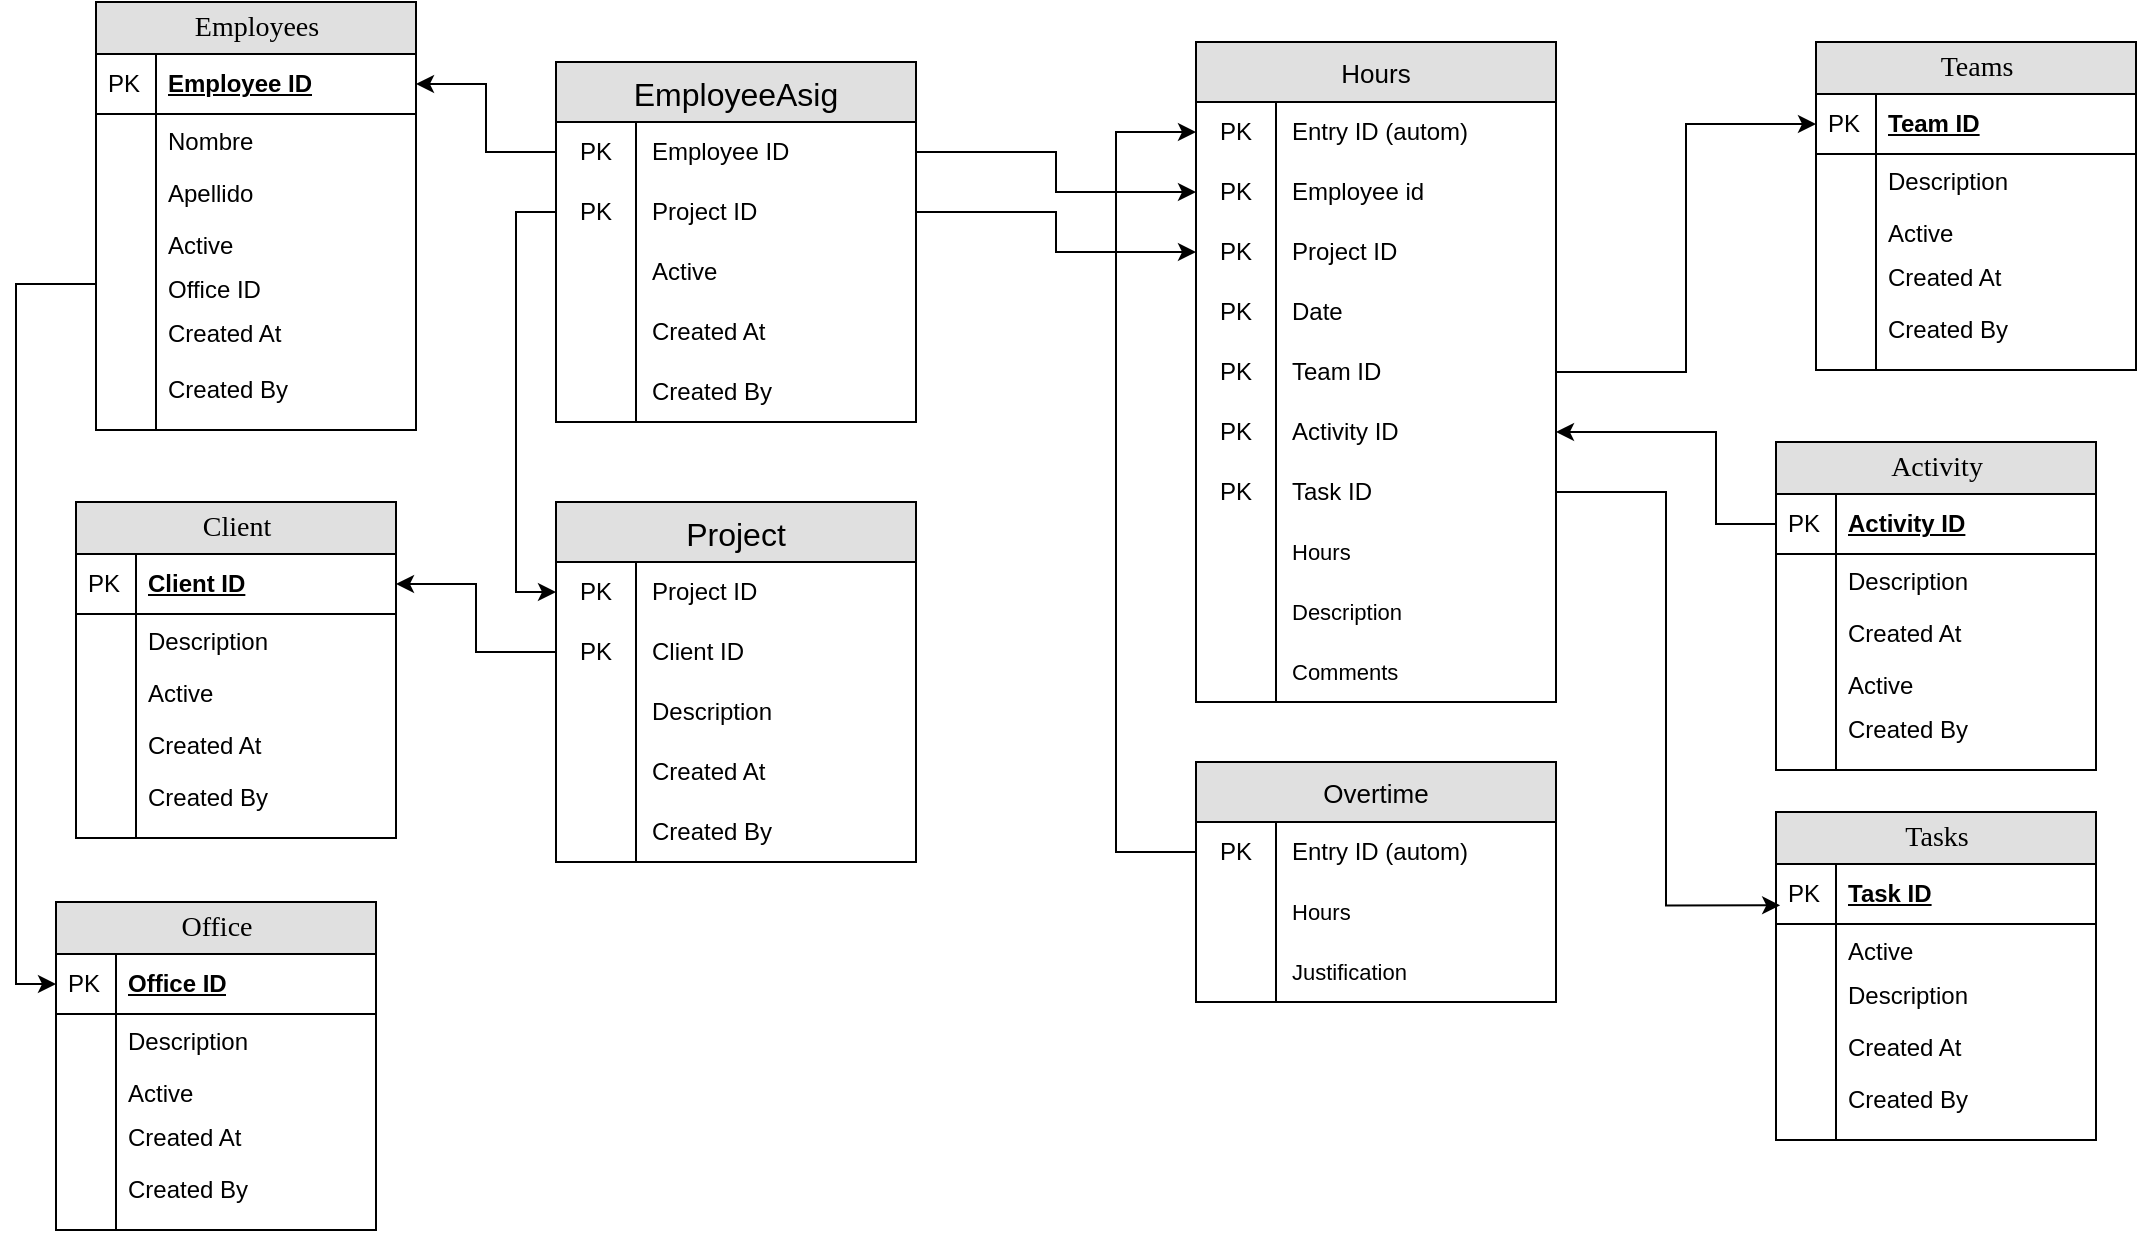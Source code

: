 <mxfile version="24.7.14">
  <diagram name="Page-1" id="e56a1550-8fbb-45ad-956c-1786394a9013">
    <mxGraphModel dx="1728" dy="615" grid="1" gridSize="10" guides="1" tooltips="1" connect="1" arrows="1" fold="1" page="1" pageScale="1" pageWidth="1100" pageHeight="850" background="none" math="0" shadow="0">
      <root>
        <mxCell id="0" />
        <mxCell id="1" parent="0" />
        <mxCell id="2e49270ec7c68f3f-80" value="Employees" style="swimlane;html=1;fontStyle=0;childLayout=stackLayout;horizontal=1;startSize=26;fillColor=#e0e0e0;horizontalStack=0;resizeParent=1;resizeLast=0;collapsible=1;marginBottom=0;swimlaneFillColor=#ffffff;align=center;rounded=0;shadow=0;comic=0;labelBackgroundColor=none;strokeWidth=1;fontFamily=Verdana;fontSize=14" parent="1" vertex="1">
          <mxGeometry x="60" y="20" width="160" height="214" as="geometry" />
        </mxCell>
        <mxCell id="2e49270ec7c68f3f-81" value="Employee ID" style="shape=partialRectangle;top=0;left=0;right=0;bottom=1;html=1;align=left;verticalAlign=middle;fillColor=none;spacingLeft=34;spacingRight=4;whiteSpace=wrap;overflow=hidden;rotatable=0;points=[[0,0.5],[1,0.5]];portConstraint=eastwest;dropTarget=0;fontStyle=5;" parent="2e49270ec7c68f3f-80" vertex="1">
          <mxGeometry y="26" width="160" height="30" as="geometry" />
        </mxCell>
        <mxCell id="2e49270ec7c68f3f-82" value="PK" style="shape=partialRectangle;top=0;left=0;bottom=0;html=1;fillColor=none;align=left;verticalAlign=middle;spacingLeft=4;spacingRight=4;whiteSpace=wrap;overflow=hidden;rotatable=0;points=[];portConstraint=eastwest;part=1;" parent="2e49270ec7c68f3f-81" vertex="1" connectable="0">
          <mxGeometry width="30" height="30" as="geometry" />
        </mxCell>
        <mxCell id="2e49270ec7c68f3f-83" value="Nombre" style="shape=partialRectangle;top=0;left=0;right=0;bottom=0;html=1;align=left;verticalAlign=top;fillColor=none;spacingLeft=34;spacingRight=4;whiteSpace=wrap;overflow=hidden;rotatable=0;points=[[0,0.5],[1,0.5]];portConstraint=eastwest;dropTarget=0;" parent="2e49270ec7c68f3f-80" vertex="1">
          <mxGeometry y="56" width="160" height="26" as="geometry" />
        </mxCell>
        <mxCell id="2e49270ec7c68f3f-84" value="" style="shape=partialRectangle;top=0;left=0;bottom=0;html=1;fillColor=none;align=left;verticalAlign=top;spacingLeft=4;spacingRight=4;whiteSpace=wrap;overflow=hidden;rotatable=0;points=[];portConstraint=eastwest;part=1;" parent="2e49270ec7c68f3f-83" vertex="1" connectable="0">
          <mxGeometry width="30" height="26" as="geometry" />
        </mxCell>
        <mxCell id="2e49270ec7c68f3f-85" value="Apellido" style="shape=partialRectangle;top=0;left=0;right=0;bottom=0;html=1;align=left;verticalAlign=top;fillColor=none;spacingLeft=34;spacingRight=4;whiteSpace=wrap;overflow=hidden;rotatable=0;points=[[0,0.5],[1,0.5]];portConstraint=eastwest;dropTarget=0;" parent="2e49270ec7c68f3f-80" vertex="1">
          <mxGeometry y="82" width="160" height="26" as="geometry" />
        </mxCell>
        <mxCell id="2e49270ec7c68f3f-86" value="" style="shape=partialRectangle;top=0;left=0;bottom=0;html=1;fillColor=none;align=left;verticalAlign=top;spacingLeft=4;spacingRight=4;whiteSpace=wrap;overflow=hidden;rotatable=0;points=[];portConstraint=eastwest;part=1;" parent="2e49270ec7c68f3f-85" vertex="1" connectable="0">
          <mxGeometry width="30" height="26" as="geometry" />
        </mxCell>
        <mxCell id="wZolXMFwHTDsnqMrD8Tm-131" value="Active" style="shape=partialRectangle;top=0;left=0;right=0;bottom=0;html=1;align=left;verticalAlign=top;fillColor=none;spacingLeft=34;spacingRight=4;whiteSpace=wrap;overflow=hidden;rotatable=0;points=[[0,0.5],[1,0.5]];portConstraint=eastwest;dropTarget=0;" vertex="1" parent="2e49270ec7c68f3f-80">
          <mxGeometry y="108" width="160" height="22" as="geometry" />
        </mxCell>
        <mxCell id="wZolXMFwHTDsnqMrD8Tm-132" value="" style="shape=partialRectangle;top=0;left=0;bottom=0;html=1;fillColor=none;align=left;verticalAlign=top;spacingLeft=4;spacingRight=4;whiteSpace=wrap;overflow=hidden;rotatable=0;points=[];portConstraint=eastwest;part=1;" vertex="1" connectable="0" parent="wZolXMFwHTDsnqMrD8Tm-131">
          <mxGeometry width="30" height="22" as="geometry" />
        </mxCell>
        <mxCell id="wZolXMFwHTDsnqMrD8Tm-209" value="Office ID" style="shape=partialRectangle;top=0;left=0;right=0;bottom=0;html=1;align=left;verticalAlign=top;fillColor=none;spacingLeft=34;spacingRight=4;whiteSpace=wrap;overflow=hidden;rotatable=0;points=[[0,0.5],[1,0.5]];portConstraint=eastwest;dropTarget=0;" vertex="1" parent="2e49270ec7c68f3f-80">
          <mxGeometry y="130" width="160" height="22" as="geometry" />
        </mxCell>
        <mxCell id="wZolXMFwHTDsnqMrD8Tm-210" value="" style="shape=partialRectangle;top=0;left=0;bottom=0;html=1;fillColor=none;align=left;verticalAlign=top;spacingLeft=4;spacingRight=4;whiteSpace=wrap;overflow=hidden;rotatable=0;points=[];portConstraint=eastwest;part=1;" vertex="1" connectable="0" parent="wZolXMFwHTDsnqMrD8Tm-209">
          <mxGeometry width="30" height="22" as="geometry" />
        </mxCell>
        <mxCell id="2e49270ec7c68f3f-87" value="Created At" style="shape=partialRectangle;top=0;left=0;right=0;bottom=0;html=1;align=left;verticalAlign=top;fillColor=none;spacingLeft=34;spacingRight=4;whiteSpace=wrap;overflow=hidden;rotatable=0;points=[[0,0.5],[1,0.5]];portConstraint=eastwest;dropTarget=0;" parent="2e49270ec7c68f3f-80" vertex="1">
          <mxGeometry y="152" width="160" height="28" as="geometry" />
        </mxCell>
        <mxCell id="2e49270ec7c68f3f-88" value="" style="shape=partialRectangle;top=0;left=0;bottom=0;html=1;fillColor=none;align=left;verticalAlign=top;spacingLeft=4;spacingRight=4;whiteSpace=wrap;overflow=hidden;rotatable=0;points=[];portConstraint=eastwest;part=1;" parent="2e49270ec7c68f3f-87" vertex="1" connectable="0">
          <mxGeometry width="30" height="28" as="geometry" />
        </mxCell>
        <mxCell id="wZolXMFwHTDsnqMrD8Tm-127" value="Created By" style="shape=partialRectangle;top=0;left=0;right=0;bottom=0;html=1;align=left;verticalAlign=top;fillColor=none;spacingLeft=34;spacingRight=4;whiteSpace=wrap;overflow=hidden;rotatable=0;points=[[0,0.5],[1,0.5]];portConstraint=eastwest;dropTarget=0;" vertex="1" parent="2e49270ec7c68f3f-80">
          <mxGeometry y="180" width="160" height="34" as="geometry" />
        </mxCell>
        <mxCell id="wZolXMFwHTDsnqMrD8Tm-128" value="" style="shape=partialRectangle;top=0;left=0;bottom=0;html=1;fillColor=none;align=left;verticalAlign=top;spacingLeft=4;spacingRight=4;whiteSpace=wrap;overflow=hidden;rotatable=0;points=[];portConstraint=eastwest;part=1;" vertex="1" connectable="0" parent="wZolXMFwHTDsnqMrD8Tm-127">
          <mxGeometry width="30" height="34" as="geometry" />
        </mxCell>
        <mxCell id="wZolXMFwHTDsnqMrD8Tm-14" value="Client" style="swimlane;html=1;fontStyle=0;childLayout=stackLayout;horizontal=1;startSize=26;fillColor=#e0e0e0;horizontalStack=0;resizeParent=1;resizeLast=0;collapsible=1;marginBottom=0;swimlaneFillColor=#ffffff;align=center;rounded=0;shadow=0;comic=0;labelBackgroundColor=none;strokeWidth=1;fontFamily=Verdana;fontSize=14" vertex="1" parent="1">
          <mxGeometry x="50" y="270" width="160" height="168" as="geometry" />
        </mxCell>
        <mxCell id="wZolXMFwHTDsnqMrD8Tm-15" value="Client ID" style="shape=partialRectangle;top=0;left=0;right=0;bottom=1;html=1;align=left;verticalAlign=middle;fillColor=none;spacingLeft=34;spacingRight=4;whiteSpace=wrap;overflow=hidden;rotatable=0;points=[[0,0.5],[1,0.5]];portConstraint=eastwest;dropTarget=0;fontStyle=5;" vertex="1" parent="wZolXMFwHTDsnqMrD8Tm-14">
          <mxGeometry y="26" width="160" height="30" as="geometry" />
        </mxCell>
        <mxCell id="wZolXMFwHTDsnqMrD8Tm-16" value="PK" style="shape=partialRectangle;top=0;left=0;bottom=0;html=1;fillColor=none;align=left;verticalAlign=middle;spacingLeft=4;spacingRight=4;whiteSpace=wrap;overflow=hidden;rotatable=0;points=[];portConstraint=eastwest;part=1;" vertex="1" connectable="0" parent="wZolXMFwHTDsnqMrD8Tm-15">
          <mxGeometry width="30" height="30" as="geometry" />
        </mxCell>
        <mxCell id="wZolXMFwHTDsnqMrD8Tm-17" value="Description" style="shape=partialRectangle;top=0;left=0;right=0;bottom=0;html=1;align=left;verticalAlign=top;fillColor=none;spacingLeft=34;spacingRight=4;whiteSpace=wrap;overflow=hidden;rotatable=0;points=[[0,0.5],[1,0.5]];portConstraint=eastwest;dropTarget=0;" vertex="1" parent="wZolXMFwHTDsnqMrD8Tm-14">
          <mxGeometry y="56" width="160" height="26" as="geometry" />
        </mxCell>
        <mxCell id="wZolXMFwHTDsnqMrD8Tm-18" value="" style="shape=partialRectangle;top=0;left=0;bottom=0;html=1;fillColor=none;align=left;verticalAlign=top;spacingLeft=4;spacingRight=4;whiteSpace=wrap;overflow=hidden;rotatable=0;points=[];portConstraint=eastwest;part=1;" vertex="1" connectable="0" parent="wZolXMFwHTDsnqMrD8Tm-17">
          <mxGeometry width="30" height="26" as="geometry" />
        </mxCell>
        <mxCell id="wZolXMFwHTDsnqMrD8Tm-19" value="Active" style="shape=partialRectangle;top=0;left=0;right=0;bottom=0;html=1;align=left;verticalAlign=top;fillColor=none;spacingLeft=34;spacingRight=4;whiteSpace=wrap;overflow=hidden;rotatable=0;points=[[0,0.5],[1,0.5]];portConstraint=eastwest;dropTarget=0;" vertex="1" parent="wZolXMFwHTDsnqMrD8Tm-14">
          <mxGeometry y="82" width="160" height="26" as="geometry" />
        </mxCell>
        <mxCell id="wZolXMFwHTDsnqMrD8Tm-20" value="" style="shape=partialRectangle;top=0;left=0;bottom=0;html=1;fillColor=none;align=left;verticalAlign=top;spacingLeft=4;spacingRight=4;whiteSpace=wrap;overflow=hidden;rotatable=0;points=[];portConstraint=eastwest;part=1;" vertex="1" connectable="0" parent="wZolXMFwHTDsnqMrD8Tm-19">
          <mxGeometry width="30" height="26" as="geometry" />
        </mxCell>
        <mxCell id="wZolXMFwHTDsnqMrD8Tm-21" value="Created At" style="shape=partialRectangle;top=0;left=0;right=0;bottom=0;html=1;align=left;verticalAlign=top;fillColor=none;spacingLeft=34;spacingRight=4;whiteSpace=wrap;overflow=hidden;rotatable=0;points=[[0,0.5],[1,0.5]];portConstraint=eastwest;dropTarget=0;" vertex="1" parent="wZolXMFwHTDsnqMrD8Tm-14">
          <mxGeometry y="108" width="160" height="26" as="geometry" />
        </mxCell>
        <mxCell id="wZolXMFwHTDsnqMrD8Tm-22" value="" style="shape=partialRectangle;top=0;left=0;bottom=0;html=1;fillColor=none;align=left;verticalAlign=top;spacingLeft=4;spacingRight=4;whiteSpace=wrap;overflow=hidden;rotatable=0;points=[];portConstraint=eastwest;part=1;" vertex="1" connectable="0" parent="wZolXMFwHTDsnqMrD8Tm-21">
          <mxGeometry width="30" height="26" as="geometry" />
        </mxCell>
        <mxCell id="wZolXMFwHTDsnqMrD8Tm-103" value="Created By" style="shape=partialRectangle;top=0;left=0;right=0;bottom=0;html=1;align=left;verticalAlign=top;fillColor=none;spacingLeft=34;spacingRight=4;whiteSpace=wrap;overflow=hidden;rotatable=0;points=[[0,0.5],[1,0.5]];portConstraint=eastwest;dropTarget=0;" vertex="1" parent="wZolXMFwHTDsnqMrD8Tm-14">
          <mxGeometry y="134" width="160" height="24" as="geometry" />
        </mxCell>
        <mxCell id="wZolXMFwHTDsnqMrD8Tm-104" value="" style="shape=partialRectangle;top=0;left=0;bottom=0;html=1;fillColor=none;align=left;verticalAlign=top;spacingLeft=4;spacingRight=4;whiteSpace=wrap;overflow=hidden;rotatable=0;points=[];portConstraint=eastwest;part=1;" vertex="1" connectable="0" parent="wZolXMFwHTDsnqMrD8Tm-103">
          <mxGeometry width="30" height="24" as="geometry" />
        </mxCell>
        <mxCell id="wZolXMFwHTDsnqMrD8Tm-105" value="" style="shape=partialRectangle;top=0;left=0;right=0;bottom=0;html=1;align=left;verticalAlign=top;fillColor=none;spacingLeft=34;spacingRight=4;whiteSpace=wrap;overflow=hidden;rotatable=0;points=[[0,0.5],[1,0.5]];portConstraint=eastwest;dropTarget=0;" vertex="1" parent="wZolXMFwHTDsnqMrD8Tm-14">
          <mxGeometry y="158" width="160" height="10" as="geometry" />
        </mxCell>
        <mxCell id="wZolXMFwHTDsnqMrD8Tm-106" value="" style="shape=partialRectangle;top=0;left=0;bottom=0;html=1;fillColor=none;align=left;verticalAlign=top;spacingLeft=4;spacingRight=4;whiteSpace=wrap;overflow=hidden;rotatable=0;points=[];portConstraint=eastwest;part=1;" vertex="1" connectable="0" parent="wZolXMFwHTDsnqMrD8Tm-105">
          <mxGeometry width="30" height="10" as="geometry" />
        </mxCell>
        <mxCell id="wZolXMFwHTDsnqMrD8Tm-67" value="Hours" style="shape=table;startSize=30;container=1;collapsible=0;childLayout=tableLayout;fixedRows=1;rowLines=0;fontStyle=0;strokeColor=default;fontSize=13;fillColor=#E0E0E0;" vertex="1" parent="1">
          <mxGeometry x="610" y="40" width="180" height="330" as="geometry" />
        </mxCell>
        <mxCell id="wZolXMFwHTDsnqMrD8Tm-217" style="shape=tableRow;horizontal=0;startSize=0;swimlaneHead=0;swimlaneBody=0;top=0;left=0;bottom=0;right=0;collapsible=0;dropTarget=0;fillColor=none;points=[[0,0.5],[1,0.5]];portConstraint=eastwest;strokeColor=inherit;fontSize=13;" vertex="1" parent="wZolXMFwHTDsnqMrD8Tm-67">
          <mxGeometry y="30" width="180" height="30" as="geometry" />
        </mxCell>
        <mxCell id="wZolXMFwHTDsnqMrD8Tm-218" value="PK" style="shape=partialRectangle;html=1;whiteSpace=wrap;connectable=0;fillColor=none;top=0;left=0;bottom=0;right=0;overflow=hidden;pointerEvents=1;strokeColor=inherit;fontSize=12;" vertex="1" parent="wZolXMFwHTDsnqMrD8Tm-217">
          <mxGeometry width="40" height="30" as="geometry">
            <mxRectangle width="40" height="30" as="alternateBounds" />
          </mxGeometry>
        </mxCell>
        <mxCell id="wZolXMFwHTDsnqMrD8Tm-219" value="Entry ID (autom)" style="shape=partialRectangle;html=1;whiteSpace=wrap;connectable=0;fillColor=none;top=0;left=0;bottom=0;right=0;align=left;spacingLeft=6;overflow=hidden;strokeColor=inherit;fontSize=12;" vertex="1" parent="wZolXMFwHTDsnqMrD8Tm-217">
          <mxGeometry x="40" width="140" height="30" as="geometry">
            <mxRectangle width="140" height="30" as="alternateBounds" />
          </mxGeometry>
        </mxCell>
        <mxCell id="wZolXMFwHTDsnqMrD8Tm-77" style="shape=tableRow;horizontal=0;startSize=0;swimlaneHead=0;swimlaneBody=0;top=0;left=0;bottom=0;right=0;collapsible=0;dropTarget=0;fillColor=none;points=[[0,0.5],[1,0.5]];portConstraint=eastwest;strokeColor=inherit;fontSize=13;" vertex="1" parent="wZolXMFwHTDsnqMrD8Tm-67">
          <mxGeometry y="60" width="180" height="30" as="geometry" />
        </mxCell>
        <mxCell id="wZolXMFwHTDsnqMrD8Tm-78" value="PK" style="shape=partialRectangle;html=1;whiteSpace=wrap;connectable=0;fillColor=none;top=0;left=0;bottom=0;right=0;overflow=hidden;pointerEvents=1;strokeColor=inherit;fontSize=12;" vertex="1" parent="wZolXMFwHTDsnqMrD8Tm-77">
          <mxGeometry width="40" height="30" as="geometry">
            <mxRectangle width="40" height="30" as="alternateBounds" />
          </mxGeometry>
        </mxCell>
        <mxCell id="wZolXMFwHTDsnqMrD8Tm-79" value="Employee id" style="shape=partialRectangle;html=1;whiteSpace=wrap;connectable=0;fillColor=none;top=0;left=0;bottom=0;right=0;align=left;spacingLeft=6;overflow=hidden;strokeColor=inherit;fontSize=12;" vertex="1" parent="wZolXMFwHTDsnqMrD8Tm-77">
          <mxGeometry x="40" width="140" height="30" as="geometry">
            <mxRectangle width="140" height="30" as="alternateBounds" />
          </mxGeometry>
        </mxCell>
        <mxCell id="wZolXMFwHTDsnqMrD8Tm-68" value="" style="shape=tableRow;horizontal=0;startSize=0;swimlaneHead=0;swimlaneBody=0;top=0;left=0;bottom=0;right=0;collapsible=0;dropTarget=0;fillColor=none;points=[[0,0.5],[1,0.5]];portConstraint=eastwest;strokeColor=inherit;fontSize=13;" vertex="1" parent="wZolXMFwHTDsnqMrD8Tm-67">
          <mxGeometry y="90" width="180" height="30" as="geometry" />
        </mxCell>
        <mxCell id="wZolXMFwHTDsnqMrD8Tm-69" value="PK" style="shape=partialRectangle;html=1;whiteSpace=wrap;connectable=0;fillColor=none;top=0;left=0;bottom=0;right=0;overflow=hidden;pointerEvents=1;strokeColor=inherit;fontSize=12;" vertex="1" parent="wZolXMFwHTDsnqMrD8Tm-68">
          <mxGeometry width="40" height="30" as="geometry">
            <mxRectangle width="40" height="30" as="alternateBounds" />
          </mxGeometry>
        </mxCell>
        <mxCell id="wZolXMFwHTDsnqMrD8Tm-70" value="Project ID" style="shape=partialRectangle;html=1;whiteSpace=wrap;connectable=0;fillColor=none;top=0;left=0;bottom=0;right=0;align=left;spacingLeft=6;overflow=hidden;strokeColor=inherit;fontSize=12;" vertex="1" parent="wZolXMFwHTDsnqMrD8Tm-68">
          <mxGeometry x="40" width="140" height="30" as="geometry">
            <mxRectangle width="140" height="30" as="alternateBounds" />
          </mxGeometry>
        </mxCell>
        <mxCell id="wZolXMFwHTDsnqMrD8Tm-86" style="shape=tableRow;horizontal=0;startSize=0;swimlaneHead=0;swimlaneBody=0;top=0;left=0;bottom=0;right=0;collapsible=0;dropTarget=0;fillColor=none;points=[[0,0.5],[1,0.5]];portConstraint=eastwest;strokeColor=inherit;fontSize=13;" vertex="1" parent="wZolXMFwHTDsnqMrD8Tm-67">
          <mxGeometry y="120" width="180" height="30" as="geometry" />
        </mxCell>
        <mxCell id="wZolXMFwHTDsnqMrD8Tm-87" value="PK" style="shape=partialRectangle;html=1;whiteSpace=wrap;connectable=0;fillColor=none;top=0;left=0;bottom=0;right=0;overflow=hidden;strokeColor=inherit;fontSize=12;" vertex="1" parent="wZolXMFwHTDsnqMrD8Tm-86">
          <mxGeometry width="40" height="30" as="geometry">
            <mxRectangle width="40" height="30" as="alternateBounds" />
          </mxGeometry>
        </mxCell>
        <mxCell id="wZolXMFwHTDsnqMrD8Tm-88" value="Date" style="shape=partialRectangle;html=1;whiteSpace=wrap;connectable=0;fillColor=none;top=0;left=0;bottom=0;right=0;align=left;spacingLeft=6;overflow=hidden;strokeColor=inherit;fontSize=12;" vertex="1" parent="wZolXMFwHTDsnqMrD8Tm-86">
          <mxGeometry x="40" width="140" height="30" as="geometry">
            <mxRectangle width="140" height="30" as="alternateBounds" />
          </mxGeometry>
        </mxCell>
        <mxCell id="wZolXMFwHTDsnqMrD8Tm-71" value="" style="shape=tableRow;horizontal=0;startSize=0;swimlaneHead=0;swimlaneBody=0;top=0;left=0;bottom=0;right=0;collapsible=0;dropTarget=0;fillColor=none;points=[[0,0.5],[1,0.5]];portConstraint=eastwest;strokeColor=inherit;fontSize=13;" vertex="1" parent="wZolXMFwHTDsnqMrD8Tm-67">
          <mxGeometry y="150" width="180" height="30" as="geometry" />
        </mxCell>
        <mxCell id="wZolXMFwHTDsnqMrD8Tm-72" value="PK" style="shape=partialRectangle;html=1;whiteSpace=wrap;connectable=0;fillColor=none;top=0;left=0;bottom=0;right=0;overflow=hidden;strokeColor=inherit;fontSize=12;" vertex="1" parent="wZolXMFwHTDsnqMrD8Tm-71">
          <mxGeometry width="40" height="30" as="geometry">
            <mxRectangle width="40" height="30" as="alternateBounds" />
          </mxGeometry>
        </mxCell>
        <mxCell id="wZolXMFwHTDsnqMrD8Tm-73" value="Team ID" style="shape=partialRectangle;html=1;whiteSpace=wrap;connectable=0;fillColor=none;top=0;left=0;bottom=0;right=0;align=left;spacingLeft=6;overflow=hidden;strokeColor=inherit;fontSize=12;" vertex="1" parent="wZolXMFwHTDsnqMrD8Tm-71">
          <mxGeometry x="40" width="140" height="30" as="geometry">
            <mxRectangle width="140" height="30" as="alternateBounds" />
          </mxGeometry>
        </mxCell>
        <mxCell id="wZolXMFwHTDsnqMrD8Tm-74" value="" style="shape=tableRow;horizontal=0;startSize=0;swimlaneHead=0;swimlaneBody=0;top=0;left=0;bottom=0;right=0;collapsible=0;dropTarget=0;fillColor=none;points=[[0,0.5],[1,0.5]];portConstraint=eastwest;strokeColor=inherit;fontSize=13;" vertex="1" parent="wZolXMFwHTDsnqMrD8Tm-67">
          <mxGeometry y="180" width="180" height="30" as="geometry" />
        </mxCell>
        <mxCell id="wZolXMFwHTDsnqMrD8Tm-75" value="PK" style="shape=partialRectangle;html=1;whiteSpace=wrap;connectable=0;fillColor=none;top=0;left=0;bottom=0;right=0;overflow=hidden;strokeColor=inherit;fontSize=12;" vertex="1" parent="wZolXMFwHTDsnqMrD8Tm-74">
          <mxGeometry width="40" height="30" as="geometry">
            <mxRectangle width="40" height="30" as="alternateBounds" />
          </mxGeometry>
        </mxCell>
        <mxCell id="wZolXMFwHTDsnqMrD8Tm-76" value="Activity ID&lt;span style=&quot;white-space: pre; font-size: 12px;&quot;&gt;&#x9;&lt;/span&gt;&lt;span style=&quot;white-space: pre; font-size: 12px;&quot;&gt;&#x9;&lt;/span&gt;" style="shape=partialRectangle;html=1;whiteSpace=wrap;connectable=0;fillColor=none;top=0;left=0;bottom=0;right=0;align=left;spacingLeft=6;overflow=hidden;strokeColor=inherit;fontSize=12;" vertex="1" parent="wZolXMFwHTDsnqMrD8Tm-74">
          <mxGeometry x="40" width="140" height="30" as="geometry">
            <mxRectangle width="140" height="30" as="alternateBounds" />
          </mxGeometry>
        </mxCell>
        <mxCell id="wZolXMFwHTDsnqMrD8Tm-80" style="shape=tableRow;horizontal=0;startSize=0;swimlaneHead=0;swimlaneBody=0;top=0;left=0;bottom=0;right=0;collapsible=0;dropTarget=0;fillColor=none;points=[[0,0.5],[1,0.5]];portConstraint=eastwest;strokeColor=inherit;fontSize=13;" vertex="1" parent="wZolXMFwHTDsnqMrD8Tm-67">
          <mxGeometry y="210" width="180" height="30" as="geometry" />
        </mxCell>
        <mxCell id="wZolXMFwHTDsnqMrD8Tm-81" value="PK" style="shape=partialRectangle;html=1;whiteSpace=wrap;connectable=0;fillColor=none;top=0;left=0;bottom=0;right=0;overflow=hidden;strokeColor=inherit;fontSize=12;" vertex="1" parent="wZolXMFwHTDsnqMrD8Tm-80">
          <mxGeometry width="40" height="30" as="geometry">
            <mxRectangle width="40" height="30" as="alternateBounds" />
          </mxGeometry>
        </mxCell>
        <mxCell id="wZolXMFwHTDsnqMrD8Tm-82" value="Task ID" style="shape=partialRectangle;html=1;whiteSpace=wrap;connectable=0;fillColor=none;top=0;left=0;bottom=0;right=0;align=left;spacingLeft=6;overflow=hidden;strokeColor=inherit;fontSize=12;" vertex="1" parent="wZolXMFwHTDsnqMrD8Tm-80">
          <mxGeometry x="40" width="140" height="30" as="geometry">
            <mxRectangle width="140" height="30" as="alternateBounds" />
          </mxGeometry>
        </mxCell>
        <mxCell id="wZolXMFwHTDsnqMrD8Tm-89" style="shape=tableRow;horizontal=0;startSize=0;swimlaneHead=0;swimlaneBody=0;top=0;left=0;bottom=0;right=0;collapsible=0;dropTarget=0;fillColor=none;points=[[0,0.5],[1,0.5]];portConstraint=eastwest;strokeColor=inherit;fontSize=13;" vertex="1" parent="wZolXMFwHTDsnqMrD8Tm-67">
          <mxGeometry y="240" width="180" height="30" as="geometry" />
        </mxCell>
        <mxCell id="wZolXMFwHTDsnqMrD8Tm-90" style="shape=partialRectangle;html=1;whiteSpace=wrap;connectable=0;fillColor=none;top=0;left=0;bottom=0;right=0;overflow=hidden;strokeColor=inherit;fontSize=13;" vertex="1" parent="wZolXMFwHTDsnqMrD8Tm-89">
          <mxGeometry width="40" height="30" as="geometry">
            <mxRectangle width="40" height="30" as="alternateBounds" />
          </mxGeometry>
        </mxCell>
        <mxCell id="wZolXMFwHTDsnqMrD8Tm-91" value="Hours" style="shape=partialRectangle;html=1;whiteSpace=wrap;connectable=0;fillColor=none;top=0;left=0;bottom=0;right=0;align=left;spacingLeft=6;overflow=hidden;strokeColor=inherit;fontSize=11;" vertex="1" parent="wZolXMFwHTDsnqMrD8Tm-89">
          <mxGeometry x="40" width="140" height="30" as="geometry">
            <mxRectangle width="140" height="30" as="alternateBounds" />
          </mxGeometry>
        </mxCell>
        <mxCell id="wZolXMFwHTDsnqMrD8Tm-92" style="shape=tableRow;horizontal=0;startSize=0;swimlaneHead=0;swimlaneBody=0;top=0;left=0;bottom=0;right=0;collapsible=0;dropTarget=0;fillColor=none;points=[[0,0.5],[1,0.5]];portConstraint=eastwest;strokeColor=inherit;fontSize=13;" vertex="1" parent="wZolXMFwHTDsnqMrD8Tm-67">
          <mxGeometry y="270" width="180" height="30" as="geometry" />
        </mxCell>
        <mxCell id="wZolXMFwHTDsnqMrD8Tm-93" style="shape=partialRectangle;html=1;whiteSpace=wrap;connectable=0;fillColor=none;top=0;left=0;bottom=0;right=0;overflow=hidden;strokeColor=inherit;fontSize=13;" vertex="1" parent="wZolXMFwHTDsnqMrD8Tm-92">
          <mxGeometry width="40" height="30" as="geometry">
            <mxRectangle width="40" height="30" as="alternateBounds" />
          </mxGeometry>
        </mxCell>
        <mxCell id="wZolXMFwHTDsnqMrD8Tm-94" value="Description" style="shape=partialRectangle;html=1;whiteSpace=wrap;connectable=0;fillColor=none;top=0;left=0;bottom=0;right=0;align=left;spacingLeft=6;overflow=hidden;strokeColor=inherit;fontSize=11;" vertex="1" parent="wZolXMFwHTDsnqMrD8Tm-92">
          <mxGeometry x="40" width="140" height="30" as="geometry">
            <mxRectangle width="140" height="30" as="alternateBounds" />
          </mxGeometry>
        </mxCell>
        <mxCell id="wZolXMFwHTDsnqMrD8Tm-95" style="shape=tableRow;horizontal=0;startSize=0;swimlaneHead=0;swimlaneBody=0;top=0;left=0;bottom=0;right=0;collapsible=0;dropTarget=0;fillColor=none;points=[[0,0.5],[1,0.5]];portConstraint=eastwest;strokeColor=inherit;fontSize=13;" vertex="1" parent="wZolXMFwHTDsnqMrD8Tm-67">
          <mxGeometry y="300" width="180" height="30" as="geometry" />
        </mxCell>
        <mxCell id="wZolXMFwHTDsnqMrD8Tm-96" style="shape=partialRectangle;html=1;whiteSpace=wrap;connectable=0;fillColor=none;top=0;left=0;bottom=0;right=0;overflow=hidden;strokeColor=inherit;fontSize=13;" vertex="1" parent="wZolXMFwHTDsnqMrD8Tm-95">
          <mxGeometry width="40" height="30" as="geometry">
            <mxRectangle width="40" height="30" as="alternateBounds" />
          </mxGeometry>
        </mxCell>
        <mxCell id="wZolXMFwHTDsnqMrD8Tm-97" value="Comments" style="shape=partialRectangle;html=1;whiteSpace=wrap;connectable=0;fillColor=none;top=0;left=0;bottom=0;right=0;align=left;spacingLeft=6;overflow=hidden;strokeColor=inherit;fontSize=11;" vertex="1" parent="wZolXMFwHTDsnqMrD8Tm-95">
          <mxGeometry x="40" width="140" height="30" as="geometry">
            <mxRectangle width="140" height="30" as="alternateBounds" />
          </mxGeometry>
        </mxCell>
        <mxCell id="wZolXMFwHTDsnqMrD8Tm-110" value="Project" style="shape=table;startSize=30;container=1;collapsible=0;childLayout=tableLayout;fixedRows=1;rowLines=0;fontStyle=0;strokeColor=default;fontSize=16;fillColor=#E0E0E0;" vertex="1" parent="1">
          <mxGeometry x="290" y="270" width="180" height="180" as="geometry" />
        </mxCell>
        <mxCell id="wZolXMFwHTDsnqMrD8Tm-111" value="" style="shape=tableRow;horizontal=0;startSize=0;swimlaneHead=0;swimlaneBody=0;top=0;left=0;bottom=0;right=0;collapsible=0;dropTarget=0;fillColor=none;points=[[0,0.5],[1,0.5]];portConstraint=eastwest;strokeColor=inherit;fontSize=16;" vertex="1" parent="wZolXMFwHTDsnqMrD8Tm-110">
          <mxGeometry y="30" width="180" height="30" as="geometry" />
        </mxCell>
        <mxCell id="wZolXMFwHTDsnqMrD8Tm-112" value="PK" style="shape=partialRectangle;html=1;whiteSpace=wrap;connectable=0;fillColor=none;top=0;left=0;bottom=0;right=0;overflow=hidden;pointerEvents=1;strokeColor=inherit;fontSize=12;" vertex="1" parent="wZolXMFwHTDsnqMrD8Tm-111">
          <mxGeometry width="40" height="30" as="geometry">
            <mxRectangle width="40" height="30" as="alternateBounds" />
          </mxGeometry>
        </mxCell>
        <mxCell id="wZolXMFwHTDsnqMrD8Tm-113" value="Project ID" style="shape=partialRectangle;html=1;whiteSpace=wrap;connectable=0;fillColor=none;top=0;left=0;bottom=0;right=0;align=left;spacingLeft=6;overflow=hidden;strokeColor=inherit;fontSize=12;" vertex="1" parent="wZolXMFwHTDsnqMrD8Tm-111">
          <mxGeometry x="40" width="140" height="30" as="geometry">
            <mxRectangle width="140" height="30" as="alternateBounds" />
          </mxGeometry>
        </mxCell>
        <mxCell id="wZolXMFwHTDsnqMrD8Tm-114" value="" style="shape=tableRow;horizontal=0;startSize=0;swimlaneHead=0;swimlaneBody=0;top=0;left=0;bottom=0;right=0;collapsible=0;dropTarget=0;fillColor=none;points=[[0,0.5],[1,0.5]];portConstraint=eastwest;strokeColor=inherit;fontSize=16;" vertex="1" parent="wZolXMFwHTDsnqMrD8Tm-110">
          <mxGeometry y="60" width="180" height="30" as="geometry" />
        </mxCell>
        <mxCell id="wZolXMFwHTDsnqMrD8Tm-115" value="PK" style="shape=partialRectangle;html=1;whiteSpace=wrap;connectable=0;fillColor=none;top=0;left=0;bottom=0;right=0;overflow=hidden;strokeColor=inherit;fontSize=12;" vertex="1" parent="wZolXMFwHTDsnqMrD8Tm-114">
          <mxGeometry width="40" height="30" as="geometry">
            <mxRectangle width="40" height="30" as="alternateBounds" />
          </mxGeometry>
        </mxCell>
        <mxCell id="wZolXMFwHTDsnqMrD8Tm-116" value="Client ID" style="shape=partialRectangle;html=1;whiteSpace=wrap;connectable=0;fillColor=none;top=0;left=0;bottom=0;right=0;align=left;spacingLeft=6;overflow=hidden;strokeColor=inherit;fontSize=12;" vertex="1" parent="wZolXMFwHTDsnqMrD8Tm-114">
          <mxGeometry x="40" width="140" height="30" as="geometry">
            <mxRectangle width="140" height="30" as="alternateBounds" />
          </mxGeometry>
        </mxCell>
        <mxCell id="wZolXMFwHTDsnqMrD8Tm-117" value="" style="shape=tableRow;horizontal=0;startSize=0;swimlaneHead=0;swimlaneBody=0;top=0;left=0;bottom=0;right=0;collapsible=0;dropTarget=0;fillColor=none;points=[[0,0.5],[1,0.5]];portConstraint=eastwest;strokeColor=inherit;fontSize=16;" vertex="1" parent="wZolXMFwHTDsnqMrD8Tm-110">
          <mxGeometry y="90" width="180" height="30" as="geometry" />
        </mxCell>
        <mxCell id="wZolXMFwHTDsnqMrD8Tm-118" value="" style="shape=partialRectangle;html=1;whiteSpace=wrap;connectable=0;fillColor=none;top=0;left=0;bottom=0;right=0;overflow=hidden;strokeColor=inherit;fontSize=16;" vertex="1" parent="wZolXMFwHTDsnqMrD8Tm-117">
          <mxGeometry width="40" height="30" as="geometry">
            <mxRectangle width="40" height="30" as="alternateBounds" />
          </mxGeometry>
        </mxCell>
        <mxCell id="wZolXMFwHTDsnqMrD8Tm-119" value="Description" style="shape=partialRectangle;html=1;whiteSpace=wrap;connectable=0;fillColor=none;top=0;left=0;bottom=0;right=0;align=left;spacingLeft=6;overflow=hidden;strokeColor=inherit;fontSize=12;" vertex="1" parent="wZolXMFwHTDsnqMrD8Tm-117">
          <mxGeometry x="40" width="140" height="30" as="geometry">
            <mxRectangle width="140" height="30" as="alternateBounds" />
          </mxGeometry>
        </mxCell>
        <mxCell id="wZolXMFwHTDsnqMrD8Tm-123" style="shape=tableRow;horizontal=0;startSize=0;swimlaneHead=0;swimlaneBody=0;top=0;left=0;bottom=0;right=0;collapsible=0;dropTarget=0;fillColor=none;points=[[0,0.5],[1,0.5]];portConstraint=eastwest;strokeColor=inherit;fontSize=16;" vertex="1" parent="wZolXMFwHTDsnqMrD8Tm-110">
          <mxGeometry y="120" width="180" height="30" as="geometry" />
        </mxCell>
        <mxCell id="wZolXMFwHTDsnqMrD8Tm-124" style="shape=partialRectangle;html=1;whiteSpace=wrap;connectable=0;fillColor=none;top=0;left=0;bottom=0;right=0;overflow=hidden;strokeColor=inherit;fontSize=16;" vertex="1" parent="wZolXMFwHTDsnqMrD8Tm-123">
          <mxGeometry width="40" height="30" as="geometry">
            <mxRectangle width="40" height="30" as="alternateBounds" />
          </mxGeometry>
        </mxCell>
        <mxCell id="wZolXMFwHTDsnqMrD8Tm-125" value="Created At" style="shape=partialRectangle;html=1;whiteSpace=wrap;connectable=0;fillColor=none;top=0;left=0;bottom=0;right=0;align=left;spacingLeft=6;overflow=hidden;strokeColor=inherit;fontSize=12;" vertex="1" parent="wZolXMFwHTDsnqMrD8Tm-123">
          <mxGeometry x="40" width="140" height="30" as="geometry">
            <mxRectangle width="140" height="30" as="alternateBounds" />
          </mxGeometry>
        </mxCell>
        <mxCell id="wZolXMFwHTDsnqMrD8Tm-120" style="shape=tableRow;horizontal=0;startSize=0;swimlaneHead=0;swimlaneBody=0;top=0;left=0;bottom=0;right=0;collapsible=0;dropTarget=0;fillColor=none;points=[[0,0.5],[1,0.5]];portConstraint=eastwest;strokeColor=inherit;fontSize=16;" vertex="1" parent="wZolXMFwHTDsnqMrD8Tm-110">
          <mxGeometry y="150" width="180" height="30" as="geometry" />
        </mxCell>
        <mxCell id="wZolXMFwHTDsnqMrD8Tm-121" style="shape=partialRectangle;html=1;whiteSpace=wrap;connectable=0;fillColor=none;top=0;left=0;bottom=0;right=0;overflow=hidden;strokeColor=inherit;fontSize=16;" vertex="1" parent="wZolXMFwHTDsnqMrD8Tm-120">
          <mxGeometry width="40" height="30" as="geometry">
            <mxRectangle width="40" height="30" as="alternateBounds" />
          </mxGeometry>
        </mxCell>
        <mxCell id="wZolXMFwHTDsnqMrD8Tm-122" value="Created By" style="shape=partialRectangle;html=1;whiteSpace=wrap;connectable=0;fillColor=none;top=0;left=0;bottom=0;right=0;align=left;spacingLeft=6;overflow=hidden;strokeColor=inherit;fontSize=12;" vertex="1" parent="wZolXMFwHTDsnqMrD8Tm-120">
          <mxGeometry x="40" width="140" height="30" as="geometry">
            <mxRectangle width="140" height="30" as="alternateBounds" />
          </mxGeometry>
        </mxCell>
        <mxCell id="wZolXMFwHTDsnqMrD8Tm-133" value="Teams" style="swimlane;html=1;fontStyle=0;childLayout=stackLayout;horizontal=1;startSize=26;fillColor=#e0e0e0;horizontalStack=0;resizeParent=1;resizeLast=0;collapsible=1;marginBottom=0;swimlaneFillColor=#ffffff;align=center;rounded=0;shadow=0;comic=0;labelBackgroundColor=none;strokeWidth=1;fontFamily=Verdana;fontSize=14" vertex="1" parent="1">
          <mxGeometry x="920" y="40" width="160" height="164" as="geometry" />
        </mxCell>
        <mxCell id="wZolXMFwHTDsnqMrD8Tm-134" value="Team ID" style="shape=partialRectangle;top=0;left=0;right=0;bottom=1;html=1;align=left;verticalAlign=middle;fillColor=none;spacingLeft=34;spacingRight=4;whiteSpace=wrap;overflow=hidden;rotatable=0;points=[[0,0.5],[1,0.5]];portConstraint=eastwest;dropTarget=0;fontStyle=5;" vertex="1" parent="wZolXMFwHTDsnqMrD8Tm-133">
          <mxGeometry y="26" width="160" height="30" as="geometry" />
        </mxCell>
        <mxCell id="wZolXMFwHTDsnqMrD8Tm-135" value="PK" style="shape=partialRectangle;top=0;left=0;bottom=0;html=1;fillColor=none;align=left;verticalAlign=middle;spacingLeft=4;spacingRight=4;whiteSpace=wrap;overflow=hidden;rotatable=0;points=[];portConstraint=eastwest;part=1;" vertex="1" connectable="0" parent="wZolXMFwHTDsnqMrD8Tm-134">
          <mxGeometry width="30" height="30" as="geometry" />
        </mxCell>
        <mxCell id="wZolXMFwHTDsnqMrD8Tm-136" value="Description" style="shape=partialRectangle;top=0;left=0;right=0;bottom=0;html=1;align=left;verticalAlign=top;fillColor=none;spacingLeft=34;spacingRight=4;whiteSpace=wrap;overflow=hidden;rotatable=0;points=[[0,0.5],[1,0.5]];portConstraint=eastwest;dropTarget=0;" vertex="1" parent="wZolXMFwHTDsnqMrD8Tm-133">
          <mxGeometry y="56" width="160" height="26" as="geometry" />
        </mxCell>
        <mxCell id="wZolXMFwHTDsnqMrD8Tm-137" value="" style="shape=partialRectangle;top=0;left=0;bottom=0;html=1;fillColor=none;align=left;verticalAlign=top;spacingLeft=4;spacingRight=4;whiteSpace=wrap;overflow=hidden;rotatable=0;points=[];portConstraint=eastwest;part=1;" vertex="1" connectable="0" parent="wZolXMFwHTDsnqMrD8Tm-136">
          <mxGeometry width="30" height="26" as="geometry" />
        </mxCell>
        <mxCell id="wZolXMFwHTDsnqMrD8Tm-140" value="Active" style="shape=partialRectangle;top=0;left=0;right=0;bottom=0;html=1;align=left;verticalAlign=top;fillColor=none;spacingLeft=34;spacingRight=4;whiteSpace=wrap;overflow=hidden;rotatable=0;points=[[0,0.5],[1,0.5]];portConstraint=eastwest;dropTarget=0;" vertex="1" parent="wZolXMFwHTDsnqMrD8Tm-133">
          <mxGeometry y="82" width="160" height="22" as="geometry" />
        </mxCell>
        <mxCell id="wZolXMFwHTDsnqMrD8Tm-141" value="" style="shape=partialRectangle;top=0;left=0;bottom=0;html=1;fillColor=none;align=left;verticalAlign=top;spacingLeft=4;spacingRight=4;whiteSpace=wrap;overflow=hidden;rotatable=0;points=[];portConstraint=eastwest;part=1;" vertex="1" connectable="0" parent="wZolXMFwHTDsnqMrD8Tm-140">
          <mxGeometry width="30" height="22" as="geometry" />
        </mxCell>
        <mxCell id="wZolXMFwHTDsnqMrD8Tm-142" value="Created At" style="shape=partialRectangle;top=0;left=0;right=0;bottom=0;html=1;align=left;verticalAlign=top;fillColor=none;spacingLeft=34;spacingRight=4;whiteSpace=wrap;overflow=hidden;rotatable=0;points=[[0,0.5],[1,0.5]];portConstraint=eastwest;dropTarget=0;" vertex="1" parent="wZolXMFwHTDsnqMrD8Tm-133">
          <mxGeometry y="104" width="160" height="26" as="geometry" />
        </mxCell>
        <mxCell id="wZolXMFwHTDsnqMrD8Tm-143" value="" style="shape=partialRectangle;top=0;left=0;bottom=0;html=1;fillColor=none;align=left;verticalAlign=top;spacingLeft=4;spacingRight=4;whiteSpace=wrap;overflow=hidden;rotatable=0;points=[];portConstraint=eastwest;part=1;" vertex="1" connectable="0" parent="wZolXMFwHTDsnqMrD8Tm-142">
          <mxGeometry width="30" height="26" as="geometry" />
        </mxCell>
        <mxCell id="wZolXMFwHTDsnqMrD8Tm-144" value="Created By" style="shape=partialRectangle;top=0;left=0;right=0;bottom=0;html=1;align=left;verticalAlign=top;fillColor=none;spacingLeft=34;spacingRight=4;whiteSpace=wrap;overflow=hidden;rotatable=0;points=[[0,0.5],[1,0.5]];portConstraint=eastwest;dropTarget=0;" vertex="1" parent="wZolXMFwHTDsnqMrD8Tm-133">
          <mxGeometry y="130" width="160" height="34" as="geometry" />
        </mxCell>
        <mxCell id="wZolXMFwHTDsnqMrD8Tm-145" value="" style="shape=partialRectangle;top=0;left=0;bottom=0;html=1;fillColor=none;align=left;verticalAlign=top;spacingLeft=4;spacingRight=4;whiteSpace=wrap;overflow=hidden;rotatable=0;points=[];portConstraint=eastwest;part=1;" vertex="1" connectable="0" parent="wZolXMFwHTDsnqMrD8Tm-144">
          <mxGeometry width="30" height="34" as="geometry" />
        </mxCell>
        <mxCell id="wZolXMFwHTDsnqMrD8Tm-146" value="Office" style="swimlane;html=1;fontStyle=0;childLayout=stackLayout;horizontal=1;startSize=26;fillColor=#e0e0e0;horizontalStack=0;resizeParent=1;resizeLast=0;collapsible=1;marginBottom=0;swimlaneFillColor=#ffffff;align=center;rounded=0;shadow=0;comic=0;labelBackgroundColor=none;strokeWidth=1;fontFamily=Verdana;fontSize=14" vertex="1" parent="1">
          <mxGeometry x="40" y="470" width="160" height="164" as="geometry" />
        </mxCell>
        <mxCell id="wZolXMFwHTDsnqMrD8Tm-147" value="Office ID" style="shape=partialRectangle;top=0;left=0;right=0;bottom=1;html=1;align=left;verticalAlign=middle;fillColor=none;spacingLeft=34;spacingRight=4;whiteSpace=wrap;overflow=hidden;rotatable=0;points=[[0,0.5],[1,0.5]];portConstraint=eastwest;dropTarget=0;fontStyle=5;" vertex="1" parent="wZolXMFwHTDsnqMrD8Tm-146">
          <mxGeometry y="26" width="160" height="30" as="geometry" />
        </mxCell>
        <mxCell id="wZolXMFwHTDsnqMrD8Tm-148" value="PK" style="shape=partialRectangle;top=0;left=0;bottom=0;html=1;fillColor=none;align=left;verticalAlign=middle;spacingLeft=4;spacingRight=4;whiteSpace=wrap;overflow=hidden;rotatable=0;points=[];portConstraint=eastwest;part=1;" vertex="1" connectable="0" parent="wZolXMFwHTDsnqMrD8Tm-147">
          <mxGeometry width="30" height="30" as="geometry" />
        </mxCell>
        <mxCell id="wZolXMFwHTDsnqMrD8Tm-149" value="Description" style="shape=partialRectangle;top=0;left=0;right=0;bottom=0;html=1;align=left;verticalAlign=top;fillColor=none;spacingLeft=34;spacingRight=4;whiteSpace=wrap;overflow=hidden;rotatable=0;points=[[0,0.5],[1,0.5]];portConstraint=eastwest;dropTarget=0;" vertex="1" parent="wZolXMFwHTDsnqMrD8Tm-146">
          <mxGeometry y="56" width="160" height="26" as="geometry" />
        </mxCell>
        <mxCell id="wZolXMFwHTDsnqMrD8Tm-150" value="" style="shape=partialRectangle;top=0;left=0;bottom=0;html=1;fillColor=none;align=left;verticalAlign=top;spacingLeft=4;spacingRight=4;whiteSpace=wrap;overflow=hidden;rotatable=0;points=[];portConstraint=eastwest;part=1;" vertex="1" connectable="0" parent="wZolXMFwHTDsnqMrD8Tm-149">
          <mxGeometry width="30" height="26" as="geometry" />
        </mxCell>
        <mxCell id="wZolXMFwHTDsnqMrD8Tm-151" value="Active" style="shape=partialRectangle;top=0;left=0;right=0;bottom=0;html=1;align=left;verticalAlign=top;fillColor=none;spacingLeft=34;spacingRight=4;whiteSpace=wrap;overflow=hidden;rotatable=0;points=[[0,0.5],[1,0.5]];portConstraint=eastwest;dropTarget=0;" vertex="1" parent="wZolXMFwHTDsnqMrD8Tm-146">
          <mxGeometry y="82" width="160" height="22" as="geometry" />
        </mxCell>
        <mxCell id="wZolXMFwHTDsnqMrD8Tm-152" value="" style="shape=partialRectangle;top=0;left=0;bottom=0;html=1;fillColor=none;align=left;verticalAlign=top;spacingLeft=4;spacingRight=4;whiteSpace=wrap;overflow=hidden;rotatable=0;points=[];portConstraint=eastwest;part=1;" vertex="1" connectable="0" parent="wZolXMFwHTDsnqMrD8Tm-151">
          <mxGeometry width="30" height="22" as="geometry" />
        </mxCell>
        <mxCell id="wZolXMFwHTDsnqMrD8Tm-153" value="Created At" style="shape=partialRectangle;top=0;left=0;right=0;bottom=0;html=1;align=left;verticalAlign=top;fillColor=none;spacingLeft=34;spacingRight=4;whiteSpace=wrap;overflow=hidden;rotatable=0;points=[[0,0.5],[1,0.5]];portConstraint=eastwest;dropTarget=0;" vertex="1" parent="wZolXMFwHTDsnqMrD8Tm-146">
          <mxGeometry y="104" width="160" height="26" as="geometry" />
        </mxCell>
        <mxCell id="wZolXMFwHTDsnqMrD8Tm-154" value="" style="shape=partialRectangle;top=0;left=0;bottom=0;html=1;fillColor=none;align=left;verticalAlign=top;spacingLeft=4;spacingRight=4;whiteSpace=wrap;overflow=hidden;rotatable=0;points=[];portConstraint=eastwest;part=1;" vertex="1" connectable="0" parent="wZolXMFwHTDsnqMrD8Tm-153">
          <mxGeometry width="30" height="26" as="geometry" />
        </mxCell>
        <mxCell id="wZolXMFwHTDsnqMrD8Tm-155" value="Created By" style="shape=partialRectangle;top=0;left=0;right=0;bottom=0;html=1;align=left;verticalAlign=top;fillColor=none;spacingLeft=34;spacingRight=4;whiteSpace=wrap;overflow=hidden;rotatable=0;points=[[0,0.5],[1,0.5]];portConstraint=eastwest;dropTarget=0;" vertex="1" parent="wZolXMFwHTDsnqMrD8Tm-146">
          <mxGeometry y="130" width="160" height="34" as="geometry" />
        </mxCell>
        <mxCell id="wZolXMFwHTDsnqMrD8Tm-156" value="" style="shape=partialRectangle;top=0;left=0;bottom=0;html=1;fillColor=none;align=left;verticalAlign=top;spacingLeft=4;spacingRight=4;whiteSpace=wrap;overflow=hidden;rotatable=0;points=[];portConstraint=eastwest;part=1;" vertex="1" connectable="0" parent="wZolXMFwHTDsnqMrD8Tm-155">
          <mxGeometry width="30" height="34" as="geometry" />
        </mxCell>
        <mxCell id="wZolXMFwHTDsnqMrD8Tm-168" value="Tasks" style="swimlane;html=1;fontStyle=0;childLayout=stackLayout;horizontal=1;startSize=26;fillColor=#e0e0e0;horizontalStack=0;resizeParent=1;resizeLast=0;collapsible=1;marginBottom=0;swimlaneFillColor=#ffffff;align=center;rounded=0;shadow=0;comic=0;labelBackgroundColor=none;strokeWidth=1;fontFamily=Verdana;fontSize=14" vertex="1" parent="1">
          <mxGeometry x="900" y="425" width="160" height="164" as="geometry" />
        </mxCell>
        <mxCell id="wZolXMFwHTDsnqMrD8Tm-169" value="Task ID" style="shape=partialRectangle;top=0;left=0;right=0;bottom=1;html=1;align=left;verticalAlign=middle;fillColor=none;spacingLeft=34;spacingRight=4;whiteSpace=wrap;overflow=hidden;rotatable=0;points=[[0,0.5],[1,0.5]];portConstraint=eastwest;dropTarget=0;fontStyle=5;" vertex="1" parent="wZolXMFwHTDsnqMrD8Tm-168">
          <mxGeometry y="26" width="160" height="30" as="geometry" />
        </mxCell>
        <mxCell id="wZolXMFwHTDsnqMrD8Tm-170" value="PK" style="shape=partialRectangle;top=0;left=0;bottom=0;html=1;fillColor=none;align=left;verticalAlign=middle;spacingLeft=4;spacingRight=4;whiteSpace=wrap;overflow=hidden;rotatable=0;points=[];portConstraint=eastwest;part=1;" vertex="1" connectable="0" parent="wZolXMFwHTDsnqMrD8Tm-169">
          <mxGeometry width="30" height="30" as="geometry" />
        </mxCell>
        <mxCell id="wZolXMFwHTDsnqMrD8Tm-173" value="Active" style="shape=partialRectangle;top=0;left=0;right=0;bottom=0;html=1;align=left;verticalAlign=top;fillColor=none;spacingLeft=34;spacingRight=4;whiteSpace=wrap;overflow=hidden;rotatable=0;points=[[0,0.5],[1,0.5]];portConstraint=eastwest;dropTarget=0;" vertex="1" parent="wZolXMFwHTDsnqMrD8Tm-168">
          <mxGeometry y="56" width="160" height="22" as="geometry" />
        </mxCell>
        <mxCell id="wZolXMFwHTDsnqMrD8Tm-174" value="" style="shape=partialRectangle;top=0;left=0;bottom=0;html=1;fillColor=none;align=left;verticalAlign=top;spacingLeft=4;spacingRight=4;whiteSpace=wrap;overflow=hidden;rotatable=0;points=[];portConstraint=eastwest;part=1;" vertex="1" connectable="0" parent="wZolXMFwHTDsnqMrD8Tm-173">
          <mxGeometry width="30" height="22" as="geometry" />
        </mxCell>
        <mxCell id="wZolXMFwHTDsnqMrD8Tm-171" value="Description" style="shape=partialRectangle;top=0;left=0;right=0;bottom=0;html=1;align=left;verticalAlign=top;fillColor=none;spacingLeft=34;spacingRight=4;whiteSpace=wrap;overflow=hidden;rotatable=0;points=[[0,0.5],[1,0.5]];portConstraint=eastwest;dropTarget=0;" vertex="1" parent="wZolXMFwHTDsnqMrD8Tm-168">
          <mxGeometry y="78" width="160" height="26" as="geometry" />
        </mxCell>
        <mxCell id="wZolXMFwHTDsnqMrD8Tm-172" value="" style="shape=partialRectangle;top=0;left=0;bottom=0;html=1;fillColor=none;align=left;verticalAlign=top;spacingLeft=4;spacingRight=4;whiteSpace=wrap;overflow=hidden;rotatable=0;points=[];portConstraint=eastwest;part=1;" vertex="1" connectable="0" parent="wZolXMFwHTDsnqMrD8Tm-171">
          <mxGeometry width="30" height="26" as="geometry" />
        </mxCell>
        <mxCell id="wZolXMFwHTDsnqMrD8Tm-175" value="Created At" style="shape=partialRectangle;top=0;left=0;right=0;bottom=0;html=1;align=left;verticalAlign=top;fillColor=none;spacingLeft=34;spacingRight=4;whiteSpace=wrap;overflow=hidden;rotatable=0;points=[[0,0.5],[1,0.5]];portConstraint=eastwest;dropTarget=0;" vertex="1" parent="wZolXMFwHTDsnqMrD8Tm-168">
          <mxGeometry y="104" width="160" height="26" as="geometry" />
        </mxCell>
        <mxCell id="wZolXMFwHTDsnqMrD8Tm-176" value="" style="shape=partialRectangle;top=0;left=0;bottom=0;html=1;fillColor=none;align=left;verticalAlign=top;spacingLeft=4;spacingRight=4;whiteSpace=wrap;overflow=hidden;rotatable=0;points=[];portConstraint=eastwest;part=1;" vertex="1" connectable="0" parent="wZolXMFwHTDsnqMrD8Tm-175">
          <mxGeometry width="30" height="26" as="geometry" />
        </mxCell>
        <mxCell id="wZolXMFwHTDsnqMrD8Tm-177" value="Created By" style="shape=partialRectangle;top=0;left=0;right=0;bottom=0;html=1;align=left;verticalAlign=top;fillColor=none;spacingLeft=34;spacingRight=4;whiteSpace=wrap;overflow=hidden;rotatable=0;points=[[0,0.5],[1,0.5]];portConstraint=eastwest;dropTarget=0;" vertex="1" parent="wZolXMFwHTDsnqMrD8Tm-168">
          <mxGeometry y="130" width="160" height="34" as="geometry" />
        </mxCell>
        <mxCell id="wZolXMFwHTDsnqMrD8Tm-178" value="" style="shape=partialRectangle;top=0;left=0;bottom=0;html=1;fillColor=none;align=left;verticalAlign=top;spacingLeft=4;spacingRight=4;whiteSpace=wrap;overflow=hidden;rotatable=0;points=[];portConstraint=eastwest;part=1;" vertex="1" connectable="0" parent="wZolXMFwHTDsnqMrD8Tm-177">
          <mxGeometry width="30" height="34" as="geometry" />
        </mxCell>
        <mxCell id="wZolXMFwHTDsnqMrD8Tm-185" value="EmployeeAsig" style="shape=table;startSize=30;container=1;collapsible=0;childLayout=tableLayout;fixedRows=1;rowLines=0;fontStyle=0;strokeColor=default;fontSize=16;fillColor=#E0E0E0;" vertex="1" parent="1">
          <mxGeometry x="290" y="50" width="180" height="180" as="geometry" />
        </mxCell>
        <mxCell id="wZolXMFwHTDsnqMrD8Tm-186" value="" style="shape=tableRow;horizontal=0;startSize=0;swimlaneHead=0;swimlaneBody=0;top=0;left=0;bottom=0;right=0;collapsible=0;dropTarget=0;fillColor=none;points=[[0,0.5],[1,0.5]];portConstraint=eastwest;strokeColor=inherit;fontSize=16;" vertex="1" parent="wZolXMFwHTDsnqMrD8Tm-185">
          <mxGeometry y="30" width="180" height="30" as="geometry" />
        </mxCell>
        <mxCell id="wZolXMFwHTDsnqMrD8Tm-187" value="PK" style="shape=partialRectangle;html=1;whiteSpace=wrap;connectable=0;fillColor=none;top=0;left=0;bottom=0;right=0;overflow=hidden;pointerEvents=1;strokeColor=inherit;fontSize=12;" vertex="1" parent="wZolXMFwHTDsnqMrD8Tm-186">
          <mxGeometry width="40" height="30" as="geometry">
            <mxRectangle width="40" height="30" as="alternateBounds" />
          </mxGeometry>
        </mxCell>
        <mxCell id="wZolXMFwHTDsnqMrD8Tm-188" value="Employee ID" style="shape=partialRectangle;html=1;whiteSpace=wrap;connectable=0;fillColor=none;top=0;left=0;bottom=0;right=0;align=left;spacingLeft=6;overflow=hidden;strokeColor=inherit;fontSize=12;" vertex="1" parent="wZolXMFwHTDsnqMrD8Tm-186">
          <mxGeometry x="40" width="140" height="30" as="geometry">
            <mxRectangle width="140" height="30" as="alternateBounds" />
          </mxGeometry>
        </mxCell>
        <mxCell id="wZolXMFwHTDsnqMrD8Tm-189" value="" style="shape=tableRow;horizontal=0;startSize=0;swimlaneHead=0;swimlaneBody=0;top=0;left=0;bottom=0;right=0;collapsible=0;dropTarget=0;fillColor=none;points=[[0,0.5],[1,0.5]];portConstraint=eastwest;strokeColor=inherit;fontSize=16;" vertex="1" parent="wZolXMFwHTDsnqMrD8Tm-185">
          <mxGeometry y="60" width="180" height="30" as="geometry" />
        </mxCell>
        <mxCell id="wZolXMFwHTDsnqMrD8Tm-190" value="PK" style="shape=partialRectangle;html=1;whiteSpace=wrap;connectable=0;fillColor=none;top=0;left=0;bottom=0;right=0;overflow=hidden;strokeColor=inherit;fontSize=12;" vertex="1" parent="wZolXMFwHTDsnqMrD8Tm-189">
          <mxGeometry width="40" height="30" as="geometry">
            <mxRectangle width="40" height="30" as="alternateBounds" />
          </mxGeometry>
        </mxCell>
        <mxCell id="wZolXMFwHTDsnqMrD8Tm-191" value="Project ID" style="shape=partialRectangle;html=1;whiteSpace=wrap;connectable=0;fillColor=none;top=0;left=0;bottom=0;right=0;align=left;spacingLeft=6;overflow=hidden;strokeColor=inherit;fontSize=12;" vertex="1" parent="wZolXMFwHTDsnqMrD8Tm-189">
          <mxGeometry x="40" width="140" height="30" as="geometry">
            <mxRectangle width="140" height="30" as="alternateBounds" />
          </mxGeometry>
        </mxCell>
        <mxCell id="wZolXMFwHTDsnqMrD8Tm-192" value="" style="shape=tableRow;horizontal=0;startSize=0;swimlaneHead=0;swimlaneBody=0;top=0;left=0;bottom=0;right=0;collapsible=0;dropTarget=0;fillColor=none;points=[[0,0.5],[1,0.5]];portConstraint=eastwest;strokeColor=inherit;fontSize=16;" vertex="1" parent="wZolXMFwHTDsnqMrD8Tm-185">
          <mxGeometry y="90" width="180" height="30" as="geometry" />
        </mxCell>
        <mxCell id="wZolXMFwHTDsnqMrD8Tm-193" value="" style="shape=partialRectangle;html=1;whiteSpace=wrap;connectable=0;fillColor=none;top=0;left=0;bottom=0;right=0;overflow=hidden;strokeColor=inherit;fontSize=16;" vertex="1" parent="wZolXMFwHTDsnqMrD8Tm-192">
          <mxGeometry width="40" height="30" as="geometry">
            <mxRectangle width="40" height="30" as="alternateBounds" />
          </mxGeometry>
        </mxCell>
        <mxCell id="wZolXMFwHTDsnqMrD8Tm-194" value="Active" style="shape=partialRectangle;html=1;whiteSpace=wrap;connectable=0;fillColor=none;top=0;left=0;bottom=0;right=0;align=left;spacingLeft=6;overflow=hidden;strokeColor=inherit;fontSize=12;" vertex="1" parent="wZolXMFwHTDsnqMrD8Tm-192">
          <mxGeometry x="40" width="140" height="30" as="geometry">
            <mxRectangle width="140" height="30" as="alternateBounds" />
          </mxGeometry>
        </mxCell>
        <mxCell id="wZolXMFwHTDsnqMrD8Tm-195" style="shape=tableRow;horizontal=0;startSize=0;swimlaneHead=0;swimlaneBody=0;top=0;left=0;bottom=0;right=0;collapsible=0;dropTarget=0;fillColor=none;points=[[0,0.5],[1,0.5]];portConstraint=eastwest;strokeColor=inherit;fontSize=16;" vertex="1" parent="wZolXMFwHTDsnqMrD8Tm-185">
          <mxGeometry y="120" width="180" height="30" as="geometry" />
        </mxCell>
        <mxCell id="wZolXMFwHTDsnqMrD8Tm-196" style="shape=partialRectangle;html=1;whiteSpace=wrap;connectable=0;fillColor=none;top=0;left=0;bottom=0;right=0;overflow=hidden;strokeColor=inherit;fontSize=16;" vertex="1" parent="wZolXMFwHTDsnqMrD8Tm-195">
          <mxGeometry width="40" height="30" as="geometry">
            <mxRectangle width="40" height="30" as="alternateBounds" />
          </mxGeometry>
        </mxCell>
        <mxCell id="wZolXMFwHTDsnqMrD8Tm-197" value="Created At" style="shape=partialRectangle;html=1;whiteSpace=wrap;connectable=0;fillColor=none;top=0;left=0;bottom=0;right=0;align=left;spacingLeft=6;overflow=hidden;strokeColor=inherit;fontSize=12;" vertex="1" parent="wZolXMFwHTDsnqMrD8Tm-195">
          <mxGeometry x="40" width="140" height="30" as="geometry">
            <mxRectangle width="140" height="30" as="alternateBounds" />
          </mxGeometry>
        </mxCell>
        <mxCell id="wZolXMFwHTDsnqMrD8Tm-198" style="shape=tableRow;horizontal=0;startSize=0;swimlaneHead=0;swimlaneBody=0;top=0;left=0;bottom=0;right=0;collapsible=0;dropTarget=0;fillColor=none;points=[[0,0.5],[1,0.5]];portConstraint=eastwest;strokeColor=inherit;fontSize=16;" vertex="1" parent="wZolXMFwHTDsnqMrD8Tm-185">
          <mxGeometry y="150" width="180" height="30" as="geometry" />
        </mxCell>
        <mxCell id="wZolXMFwHTDsnqMrD8Tm-199" style="shape=partialRectangle;html=1;whiteSpace=wrap;connectable=0;fillColor=none;top=0;left=0;bottom=0;right=0;overflow=hidden;strokeColor=inherit;fontSize=16;" vertex="1" parent="wZolXMFwHTDsnqMrD8Tm-198">
          <mxGeometry width="40" height="30" as="geometry">
            <mxRectangle width="40" height="30" as="alternateBounds" />
          </mxGeometry>
        </mxCell>
        <mxCell id="wZolXMFwHTDsnqMrD8Tm-200" value="Created By" style="shape=partialRectangle;html=1;whiteSpace=wrap;connectable=0;fillColor=none;top=0;left=0;bottom=0;right=0;align=left;spacingLeft=6;overflow=hidden;strokeColor=inherit;fontSize=12;" vertex="1" parent="wZolXMFwHTDsnqMrD8Tm-198">
          <mxGeometry x="40" width="140" height="30" as="geometry">
            <mxRectangle width="140" height="30" as="alternateBounds" />
          </mxGeometry>
        </mxCell>
        <mxCell id="wZolXMFwHTDsnqMrD8Tm-204" style="edgeStyle=orthogonalEdgeStyle;rounded=0;orthogonalLoop=1;jettySize=auto;html=1;entryX=1;entryY=0.5;entryDx=0;entryDy=0;" edge="1" parent="1" source="wZolXMFwHTDsnqMrD8Tm-186" target="2e49270ec7c68f3f-81">
          <mxGeometry relative="1" as="geometry" />
        </mxCell>
        <mxCell id="wZolXMFwHTDsnqMrD8Tm-205" style="edgeStyle=orthogonalEdgeStyle;rounded=0;orthogonalLoop=1;jettySize=auto;html=1;entryX=0;entryY=0.5;entryDx=0;entryDy=0;" edge="1" parent="1" source="wZolXMFwHTDsnqMrD8Tm-189" target="wZolXMFwHTDsnqMrD8Tm-111">
          <mxGeometry relative="1" as="geometry" />
        </mxCell>
        <mxCell id="wZolXMFwHTDsnqMrD8Tm-206" style="edgeStyle=orthogonalEdgeStyle;rounded=0;orthogonalLoop=1;jettySize=auto;html=1;entryX=1;entryY=0.5;entryDx=0;entryDy=0;" edge="1" parent="1" source="wZolXMFwHTDsnqMrD8Tm-114" target="wZolXMFwHTDsnqMrD8Tm-15">
          <mxGeometry relative="1" as="geometry" />
        </mxCell>
        <mxCell id="wZolXMFwHTDsnqMrD8Tm-211" style="edgeStyle=orthogonalEdgeStyle;rounded=0;orthogonalLoop=1;jettySize=auto;html=1;entryX=0;entryY=0.5;entryDx=0;entryDy=0;" edge="1" parent="1" source="wZolXMFwHTDsnqMrD8Tm-209" target="wZolXMFwHTDsnqMrD8Tm-147">
          <mxGeometry relative="1" as="geometry" />
        </mxCell>
        <mxCell id="wZolXMFwHTDsnqMrD8Tm-157" value="Activity" style="swimlane;html=1;fontStyle=0;childLayout=stackLayout;horizontal=1;startSize=26;fillColor=#e0e0e0;horizontalStack=0;resizeParent=1;resizeLast=0;collapsible=1;marginBottom=0;swimlaneFillColor=#ffffff;align=center;rounded=0;shadow=0;comic=0;labelBackgroundColor=none;strokeWidth=1;fontFamily=Verdana;fontSize=14" vertex="1" parent="1">
          <mxGeometry x="900" y="240" width="160" height="164" as="geometry" />
        </mxCell>
        <mxCell id="wZolXMFwHTDsnqMrD8Tm-158" value="Activity ID" style="shape=partialRectangle;top=0;left=0;right=0;bottom=1;html=1;align=left;verticalAlign=middle;fillColor=none;spacingLeft=34;spacingRight=4;whiteSpace=wrap;overflow=hidden;rotatable=0;points=[[0,0.5],[1,0.5]];portConstraint=eastwest;dropTarget=0;fontStyle=5;" vertex="1" parent="wZolXMFwHTDsnqMrD8Tm-157">
          <mxGeometry y="26" width="160" height="30" as="geometry" />
        </mxCell>
        <mxCell id="wZolXMFwHTDsnqMrD8Tm-159" value="PK" style="shape=partialRectangle;top=0;left=0;bottom=0;html=1;fillColor=none;align=left;verticalAlign=middle;spacingLeft=4;spacingRight=4;whiteSpace=wrap;overflow=hidden;rotatable=0;points=[];portConstraint=eastwest;part=1;" vertex="1" connectable="0" parent="wZolXMFwHTDsnqMrD8Tm-158">
          <mxGeometry width="30" height="30" as="geometry" />
        </mxCell>
        <mxCell id="wZolXMFwHTDsnqMrD8Tm-160" value="Description" style="shape=partialRectangle;top=0;left=0;right=0;bottom=0;html=1;align=left;verticalAlign=top;fillColor=none;spacingLeft=34;spacingRight=4;whiteSpace=wrap;overflow=hidden;rotatable=0;points=[[0,0.5],[1,0.5]];portConstraint=eastwest;dropTarget=0;" vertex="1" parent="wZolXMFwHTDsnqMrD8Tm-157">
          <mxGeometry y="56" width="160" height="26" as="geometry" />
        </mxCell>
        <mxCell id="wZolXMFwHTDsnqMrD8Tm-161" value="" style="shape=partialRectangle;top=0;left=0;bottom=0;html=1;fillColor=none;align=left;verticalAlign=top;spacingLeft=4;spacingRight=4;whiteSpace=wrap;overflow=hidden;rotatable=0;points=[];portConstraint=eastwest;part=1;" vertex="1" connectable="0" parent="wZolXMFwHTDsnqMrD8Tm-160">
          <mxGeometry width="30" height="26" as="geometry" />
        </mxCell>
        <mxCell id="wZolXMFwHTDsnqMrD8Tm-164" value="Created At" style="shape=partialRectangle;top=0;left=0;right=0;bottom=0;html=1;align=left;verticalAlign=top;fillColor=none;spacingLeft=34;spacingRight=4;whiteSpace=wrap;overflow=hidden;rotatable=0;points=[[0,0.5],[1,0.5]];portConstraint=eastwest;dropTarget=0;" vertex="1" parent="wZolXMFwHTDsnqMrD8Tm-157">
          <mxGeometry y="82" width="160" height="26" as="geometry" />
        </mxCell>
        <mxCell id="wZolXMFwHTDsnqMrD8Tm-165" value="" style="shape=partialRectangle;top=0;left=0;bottom=0;html=1;fillColor=none;align=left;verticalAlign=top;spacingLeft=4;spacingRight=4;whiteSpace=wrap;overflow=hidden;rotatable=0;points=[];portConstraint=eastwest;part=1;" vertex="1" connectable="0" parent="wZolXMFwHTDsnqMrD8Tm-164">
          <mxGeometry width="30" height="26" as="geometry" />
        </mxCell>
        <mxCell id="wZolXMFwHTDsnqMrD8Tm-162" value="Active" style="shape=partialRectangle;top=0;left=0;right=0;bottom=0;html=1;align=left;verticalAlign=top;fillColor=none;spacingLeft=34;spacingRight=4;whiteSpace=wrap;overflow=hidden;rotatable=0;points=[[0,0.5],[1,0.5]];portConstraint=eastwest;dropTarget=0;" vertex="1" parent="wZolXMFwHTDsnqMrD8Tm-157">
          <mxGeometry y="108" width="160" height="22" as="geometry" />
        </mxCell>
        <mxCell id="wZolXMFwHTDsnqMrD8Tm-163" value="" style="shape=partialRectangle;top=0;left=0;bottom=0;html=1;fillColor=none;align=left;verticalAlign=top;spacingLeft=4;spacingRight=4;whiteSpace=wrap;overflow=hidden;rotatable=0;points=[];portConstraint=eastwest;part=1;" vertex="1" connectable="0" parent="wZolXMFwHTDsnqMrD8Tm-162">
          <mxGeometry width="30" height="22" as="geometry" />
        </mxCell>
        <mxCell id="wZolXMFwHTDsnqMrD8Tm-166" value="Created By" style="shape=partialRectangle;top=0;left=0;right=0;bottom=0;html=1;align=left;verticalAlign=top;fillColor=none;spacingLeft=34;spacingRight=4;whiteSpace=wrap;overflow=hidden;rotatable=0;points=[[0,0.5],[1,0.5]];portConstraint=eastwest;dropTarget=0;" vertex="1" parent="wZolXMFwHTDsnqMrD8Tm-157">
          <mxGeometry y="130" width="160" height="34" as="geometry" />
        </mxCell>
        <mxCell id="wZolXMFwHTDsnqMrD8Tm-167" value="" style="shape=partialRectangle;top=0;left=0;bottom=0;html=1;fillColor=none;align=left;verticalAlign=top;spacingLeft=4;spacingRight=4;whiteSpace=wrap;overflow=hidden;rotatable=0;points=[];portConstraint=eastwest;part=1;" vertex="1" connectable="0" parent="wZolXMFwHTDsnqMrD8Tm-166">
          <mxGeometry width="30" height="34" as="geometry" />
        </mxCell>
        <mxCell id="wZolXMFwHTDsnqMrD8Tm-212" style="edgeStyle=orthogonalEdgeStyle;rounded=0;orthogonalLoop=1;jettySize=auto;html=1;entryX=0;entryY=0.5;entryDx=0;entryDy=0;" edge="1" parent="1" source="wZolXMFwHTDsnqMrD8Tm-186" target="wZolXMFwHTDsnqMrD8Tm-77">
          <mxGeometry relative="1" as="geometry" />
        </mxCell>
        <mxCell id="wZolXMFwHTDsnqMrD8Tm-213" style="edgeStyle=orthogonalEdgeStyle;rounded=0;orthogonalLoop=1;jettySize=auto;html=1;" edge="1" parent="1" source="wZolXMFwHTDsnqMrD8Tm-189" target="wZolXMFwHTDsnqMrD8Tm-68">
          <mxGeometry relative="1" as="geometry" />
        </mxCell>
        <mxCell id="wZolXMFwHTDsnqMrD8Tm-214" style="edgeStyle=orthogonalEdgeStyle;rounded=0;orthogonalLoop=1;jettySize=auto;html=1;entryX=0;entryY=0.5;entryDx=0;entryDy=0;" edge="1" parent="1" source="wZolXMFwHTDsnqMrD8Tm-71" target="wZolXMFwHTDsnqMrD8Tm-134">
          <mxGeometry relative="1" as="geometry" />
        </mxCell>
        <mxCell id="wZolXMFwHTDsnqMrD8Tm-215" style="edgeStyle=orthogonalEdgeStyle;rounded=0;orthogonalLoop=1;jettySize=auto;html=1;entryX=0.013;entryY=0.689;entryDx=0;entryDy=0;entryPerimeter=0;" edge="1" parent="1" source="wZolXMFwHTDsnqMrD8Tm-80" target="wZolXMFwHTDsnqMrD8Tm-169">
          <mxGeometry relative="1" as="geometry" />
        </mxCell>
        <mxCell id="wZolXMFwHTDsnqMrD8Tm-220" value="Overtime" style="shape=table;startSize=30;container=1;collapsible=0;childLayout=tableLayout;fixedRows=1;rowLines=0;fontStyle=0;strokeColor=default;fontSize=13;fillColor=#E0E0E0;" vertex="1" parent="1">
          <mxGeometry x="610" y="400" width="180" height="120" as="geometry" />
        </mxCell>
        <mxCell id="wZolXMFwHTDsnqMrD8Tm-221" style="shape=tableRow;horizontal=0;startSize=0;swimlaneHead=0;swimlaneBody=0;top=0;left=0;bottom=0;right=0;collapsible=0;dropTarget=0;fillColor=none;points=[[0,0.5],[1,0.5]];portConstraint=eastwest;strokeColor=inherit;fontSize=13;" vertex="1" parent="wZolXMFwHTDsnqMrD8Tm-220">
          <mxGeometry y="30" width="180" height="30" as="geometry" />
        </mxCell>
        <mxCell id="wZolXMFwHTDsnqMrD8Tm-222" value="PK" style="shape=partialRectangle;html=1;whiteSpace=wrap;connectable=0;fillColor=none;top=0;left=0;bottom=0;right=0;overflow=hidden;pointerEvents=1;strokeColor=inherit;fontSize=12;" vertex="1" parent="wZolXMFwHTDsnqMrD8Tm-221">
          <mxGeometry width="40" height="30" as="geometry">
            <mxRectangle width="40" height="30" as="alternateBounds" />
          </mxGeometry>
        </mxCell>
        <mxCell id="wZolXMFwHTDsnqMrD8Tm-223" value="Entry ID (autom)" style="shape=partialRectangle;html=1;whiteSpace=wrap;connectable=0;fillColor=none;top=0;left=0;bottom=0;right=0;align=left;spacingLeft=6;overflow=hidden;strokeColor=inherit;fontSize=12;" vertex="1" parent="wZolXMFwHTDsnqMrD8Tm-221">
          <mxGeometry x="40" width="140" height="30" as="geometry">
            <mxRectangle width="140" height="30" as="alternateBounds" />
          </mxGeometry>
        </mxCell>
        <mxCell id="wZolXMFwHTDsnqMrD8Tm-242" style="shape=tableRow;horizontal=0;startSize=0;swimlaneHead=0;swimlaneBody=0;top=0;left=0;bottom=0;right=0;collapsible=0;dropTarget=0;fillColor=none;points=[[0,0.5],[1,0.5]];portConstraint=eastwest;strokeColor=inherit;fontSize=13;" vertex="1" parent="wZolXMFwHTDsnqMrD8Tm-220">
          <mxGeometry y="60" width="180" height="30" as="geometry" />
        </mxCell>
        <mxCell id="wZolXMFwHTDsnqMrD8Tm-243" style="shape=partialRectangle;html=1;whiteSpace=wrap;connectable=0;fillColor=none;top=0;left=0;bottom=0;right=0;overflow=hidden;strokeColor=inherit;fontSize=13;" vertex="1" parent="wZolXMFwHTDsnqMrD8Tm-242">
          <mxGeometry width="40" height="30" as="geometry">
            <mxRectangle width="40" height="30" as="alternateBounds" />
          </mxGeometry>
        </mxCell>
        <mxCell id="wZolXMFwHTDsnqMrD8Tm-244" value="Hours" style="shape=partialRectangle;html=1;whiteSpace=wrap;connectable=0;fillColor=none;top=0;left=0;bottom=0;right=0;align=left;spacingLeft=6;overflow=hidden;strokeColor=inherit;fontSize=11;" vertex="1" parent="wZolXMFwHTDsnqMrD8Tm-242">
          <mxGeometry x="40" width="140" height="30" as="geometry">
            <mxRectangle width="140" height="30" as="alternateBounds" />
          </mxGeometry>
        </mxCell>
        <mxCell id="wZolXMFwHTDsnqMrD8Tm-251" style="shape=tableRow;horizontal=0;startSize=0;swimlaneHead=0;swimlaneBody=0;top=0;left=0;bottom=0;right=0;collapsible=0;dropTarget=0;fillColor=none;points=[[0,0.5],[1,0.5]];portConstraint=eastwest;strokeColor=inherit;fontSize=13;" vertex="1" parent="wZolXMFwHTDsnqMrD8Tm-220">
          <mxGeometry y="90" width="180" height="30" as="geometry" />
        </mxCell>
        <mxCell id="wZolXMFwHTDsnqMrD8Tm-252" style="shape=partialRectangle;html=1;whiteSpace=wrap;connectable=0;fillColor=none;top=0;left=0;bottom=0;right=0;overflow=hidden;strokeColor=inherit;fontSize=13;" vertex="1" parent="wZolXMFwHTDsnqMrD8Tm-251">
          <mxGeometry width="40" height="30" as="geometry">
            <mxRectangle width="40" height="30" as="alternateBounds" />
          </mxGeometry>
        </mxCell>
        <mxCell id="wZolXMFwHTDsnqMrD8Tm-253" value="Justification" style="shape=partialRectangle;html=1;whiteSpace=wrap;connectable=0;fillColor=none;top=0;left=0;bottom=0;right=0;align=left;spacingLeft=6;overflow=hidden;strokeColor=inherit;fontSize=11;" vertex="1" parent="wZolXMFwHTDsnqMrD8Tm-251">
          <mxGeometry x="40" width="140" height="30" as="geometry">
            <mxRectangle width="140" height="30" as="alternateBounds" />
          </mxGeometry>
        </mxCell>
        <mxCell id="wZolXMFwHTDsnqMrD8Tm-254" style="edgeStyle=orthogonalEdgeStyle;rounded=0;orthogonalLoop=1;jettySize=auto;html=1;entryX=1;entryY=0.5;entryDx=0;entryDy=0;" edge="1" parent="1" source="wZolXMFwHTDsnqMrD8Tm-158" target="wZolXMFwHTDsnqMrD8Tm-74">
          <mxGeometry relative="1" as="geometry">
            <Array as="points">
              <mxPoint x="870" y="281" />
              <mxPoint x="870" y="235" />
            </Array>
          </mxGeometry>
        </mxCell>
        <mxCell id="wZolXMFwHTDsnqMrD8Tm-255" style="edgeStyle=orthogonalEdgeStyle;rounded=0;orthogonalLoop=1;jettySize=auto;html=1;entryX=0;entryY=0.5;entryDx=0;entryDy=0;" edge="1" parent="1" source="wZolXMFwHTDsnqMrD8Tm-221" target="wZolXMFwHTDsnqMrD8Tm-217">
          <mxGeometry relative="1" as="geometry">
            <Array as="points">
              <mxPoint x="570" y="445" />
              <mxPoint x="570" y="85" />
            </Array>
          </mxGeometry>
        </mxCell>
      </root>
    </mxGraphModel>
  </diagram>
</mxfile>
